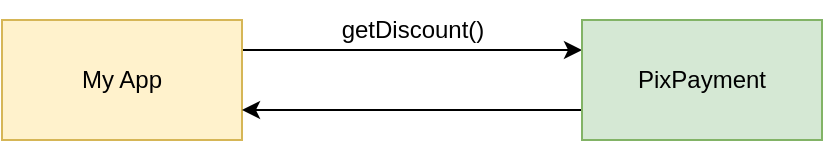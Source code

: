 <mxfile version="24.2.5" type="device">
  <diagram name="Page-1" id="dQeiNejjAbZQLN7YZDwO">
    <mxGraphModel dx="523" dy="570" grid="1" gridSize="10" guides="1" tooltips="1" connect="1" arrows="1" fold="1" page="1" pageScale="1" pageWidth="850" pageHeight="1100" math="0" shadow="0">
      <root>
        <mxCell id="0" />
        <mxCell id="1" parent="0" />
        <mxCell id="pZK1ddqQYXmrN1PJfE1U-3" style="edgeStyle=orthogonalEdgeStyle;rounded=0;orthogonalLoop=1;jettySize=auto;html=1;exitX=1;exitY=0.25;exitDx=0;exitDy=0;entryX=0;entryY=0.25;entryDx=0;entryDy=0;" edge="1" parent="1" source="pZK1ddqQYXmrN1PJfE1U-1" target="pZK1ddqQYXmrN1PJfE1U-2">
          <mxGeometry relative="1" as="geometry" />
        </mxCell>
        <mxCell id="pZK1ddqQYXmrN1PJfE1U-1" value="My App" style="rounded=0;whiteSpace=wrap;html=1;fillColor=#fff2cc;strokeColor=#d6b656;" vertex="1" parent="1">
          <mxGeometry x="210" y="380" width="120" height="60" as="geometry" />
        </mxCell>
        <mxCell id="pZK1ddqQYXmrN1PJfE1U-4" style="edgeStyle=orthogonalEdgeStyle;rounded=0;orthogonalLoop=1;jettySize=auto;html=1;exitX=0;exitY=0.75;exitDx=0;exitDy=0;entryX=1;entryY=0.75;entryDx=0;entryDy=0;" edge="1" parent="1" source="pZK1ddqQYXmrN1PJfE1U-2" target="pZK1ddqQYXmrN1PJfE1U-1">
          <mxGeometry relative="1" as="geometry" />
        </mxCell>
        <mxCell id="pZK1ddqQYXmrN1PJfE1U-2" value="PixPayment" style="rounded=0;whiteSpace=wrap;html=1;fillColor=#d5e8d4;strokeColor=#82b366;" vertex="1" parent="1">
          <mxGeometry x="500" y="380" width="120" height="60" as="geometry" />
        </mxCell>
        <mxCell id="pZK1ddqQYXmrN1PJfE1U-5" value="getDiscount()" style="text;html=1;align=center;verticalAlign=middle;resizable=0;points=[];autosize=1;strokeColor=none;fillColor=none;" vertex="1" parent="1">
          <mxGeometry x="370" y="370" width="90" height="30" as="geometry" />
        </mxCell>
      </root>
    </mxGraphModel>
  </diagram>
</mxfile>
